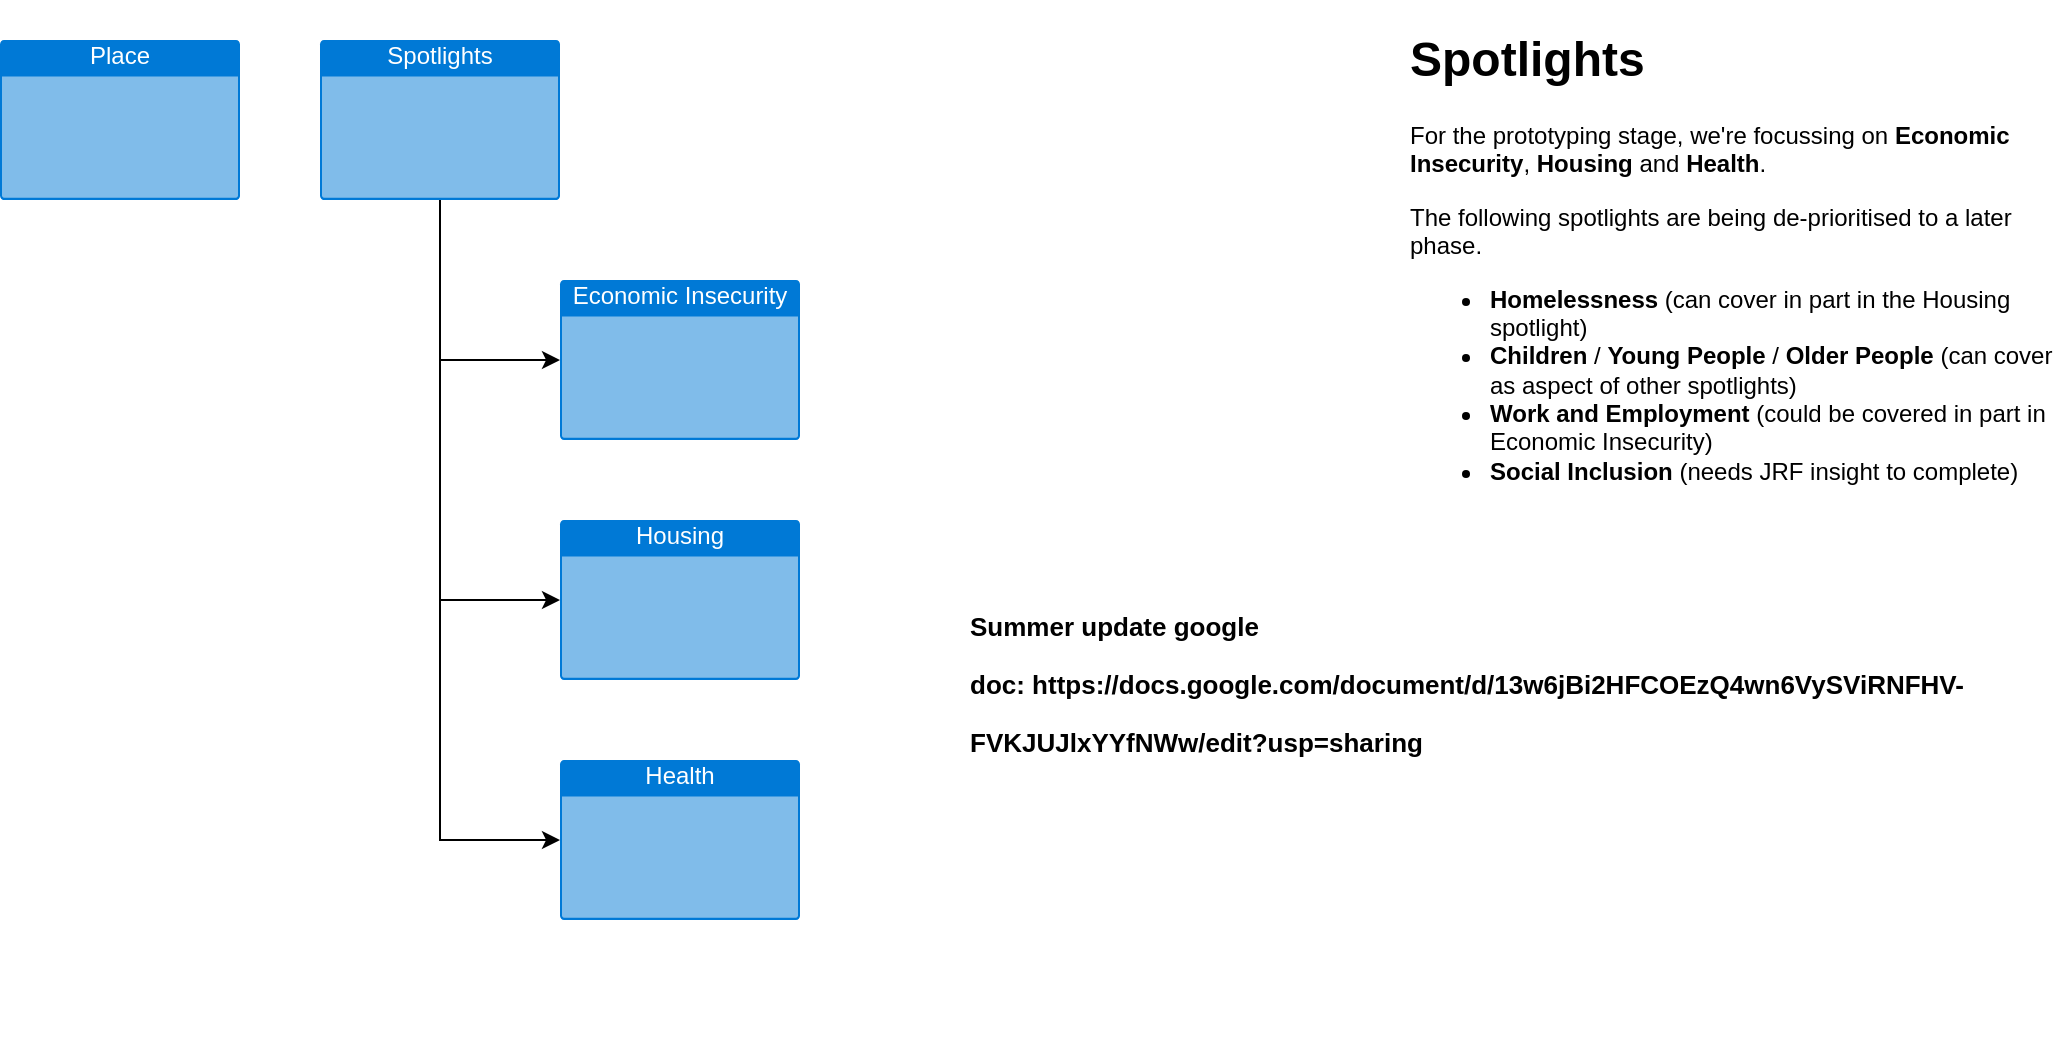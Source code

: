 <mxfile pages="2">
    <diagram name="Site Map" id="RoUQDqZp1Y4rLb-Pong4">
        <mxGraphModel dx="1707" dy="797" grid="1" gridSize="10" guides="1" tooltips="1" connect="1" arrows="1" fold="1" page="1" pageScale="1" pageWidth="1169" pageHeight="827" math="0" shadow="0">
            <root>
                <mxCell id="0"/>
                <mxCell id="1" parent="0"/>
                <mxCell id="r3h4qP0tQllHy-lEQtFF-18" style="edgeStyle=orthogonalEdgeStyle;rounded=0;orthogonalLoop=1;jettySize=auto;html=1;entryX=0;entryY=0.5;entryDx=0;entryDy=0;entryPerimeter=0;exitX=0.5;exitY=1;exitDx=0;exitDy=0;exitPerimeter=0;" parent="1" source="A_K6BeGdKHCjli8v2YPc-1" target="r3h4qP0tQllHy-lEQtFF-22" edge="1">
                    <mxGeometry relative="1" as="geometry">
                        <mxPoint x="300" y="80" as="sourcePoint"/>
                        <Array as="points">
                            <mxPoint x="300" y="100"/>
                            <mxPoint x="300" y="180"/>
                        </Array>
                    </mxGeometry>
                </mxCell>
                <mxCell id="r3h4qP0tQllHy-lEQtFF-19" style="edgeStyle=orthogonalEdgeStyle;rounded=0;orthogonalLoop=1;jettySize=auto;html=1;entryX=0;entryY=0.5;entryDx=0;entryDy=0;entryPerimeter=0;exitX=0.5;exitY=1;exitDx=0;exitDy=0;exitPerimeter=0;" parent="1" source="A_K6BeGdKHCjli8v2YPc-1" target="r3h4qP0tQllHy-lEQtFF-23" edge="1">
                    <mxGeometry relative="1" as="geometry">
                        <mxPoint x="300" y="80" as="sourcePoint"/>
                    </mxGeometry>
                </mxCell>
                <mxCell id="r3h4qP0tQllHy-lEQtFF-21" style="edgeStyle=orthogonalEdgeStyle;rounded=0;orthogonalLoop=1;jettySize=auto;html=1;entryX=0;entryY=0.5;entryDx=0;entryDy=0;entryPerimeter=0;exitX=0.5;exitY=1;exitDx=0;exitDy=0;exitPerimeter=0;" parent="1" source="A_K6BeGdKHCjli8v2YPc-1" target="r3h4qP0tQllHy-lEQtFF-24" edge="1">
                    <mxGeometry relative="1" as="geometry">
                        <mxPoint x="300" y="80" as="sourcePoint"/>
                    </mxGeometry>
                </mxCell>
                <mxCell id="r3h4qP0tQllHy-lEQtFF-22" value="Economic Insecurity" style="html=1;whiteSpace=wrap;strokeColor=none;fillColor=#0079D6;labelPosition=center;verticalLabelPosition=middle;verticalAlign=top;align=center;fontSize=12;outlineConnect=0;spacingTop=-6;fontColor=#FFFFFF;sketch=0;shape=mxgraph.sitemap.page;" parent="1" vertex="1">
                    <mxGeometry x="360" y="160" width="120" height="80" as="geometry"/>
                </mxCell>
                <mxCell id="r3h4qP0tQllHy-lEQtFF-23" value="Housing" style="html=1;whiteSpace=wrap;strokeColor=none;fillColor=#0079D6;labelPosition=center;verticalLabelPosition=middle;verticalAlign=top;align=center;fontSize=12;outlineConnect=0;spacingTop=-6;fontColor=#FFFFFF;sketch=0;shape=mxgraph.sitemap.page;" parent="1" vertex="1">
                    <mxGeometry x="360" y="280" width="120" height="80" as="geometry"/>
                </mxCell>
                <mxCell id="r3h4qP0tQllHy-lEQtFF-24" value="Health" style="html=1;whiteSpace=wrap;strokeColor=none;fillColor=#0079D6;labelPosition=center;verticalLabelPosition=middle;verticalAlign=top;align=center;fontSize=12;outlineConnect=0;spacingTop=-6;fontColor=#FFFFFF;sketch=0;shape=mxgraph.sitemap.page;" parent="1" vertex="1">
                    <mxGeometry x="360" y="400" width="120" height="80" as="geometry"/>
                </mxCell>
                <mxCell id="r3h4qP0tQllHy-lEQtFF-25" value="&lt;h1&gt;Spotlights&lt;/h1&gt;&lt;p&gt;For the prototyping stage, we're focussing on &lt;b&gt;Economic Insecurity&lt;/b&gt;, &lt;b&gt;Housing&lt;/b&gt; and &lt;b&gt;Health&lt;/b&gt;.&lt;/p&gt;&lt;p&gt;The following spotlights are being de-prioritised to a later phase.&lt;/p&gt;&lt;p&gt;&lt;/p&gt;&lt;ul&gt;&lt;li&gt;&lt;b&gt;Homelessness&lt;/b&gt; (can cover in part in the Housing spotlight)&lt;/li&gt;&lt;li&gt;&lt;b&gt;Children&lt;/b&gt; / &lt;b&gt;Young People&lt;/b&gt; / &lt;b&gt;Older People&lt;/b&gt; (can cover as aspect of other spotlights)&lt;/li&gt;&lt;li&gt;&lt;b&gt;Work and Employment&lt;/b&gt; (could be covered in part in Economic Insecurity)&lt;/li&gt;&lt;li&gt;&lt;b&gt;Social Inclusion&lt;/b&gt; (needs JRF insight to complete)&lt;/li&gt;&lt;/ul&gt;&lt;p&gt;&lt;/p&gt;" style="text;html=1;strokeColor=none;fillColor=none;spacing=5;spacingTop=-20;whiteSpace=wrap;overflow=hidden;rounded=0;" parent="1" vertex="1">
                    <mxGeometry x="780" y="30" width="330" height="280" as="geometry"/>
                </mxCell>
                <mxCell id="A_K6BeGdKHCjli8v2YPc-1" value="Spotlights" style="html=1;whiteSpace=wrap;strokeColor=none;fillColor=#0079D6;labelPosition=center;verticalLabelPosition=middle;verticalAlign=top;align=center;fontSize=12;outlineConnect=0;spacingTop=-6;fontColor=#FFFFFF;sketch=0;shape=mxgraph.sitemap.page;" parent="1" vertex="1">
                    <mxGeometry x="240" y="40" width="120" height="80" as="geometry"/>
                </mxCell>
                <mxCell id="A_K6BeGdKHCjli8v2YPc-2" value="Place" style="html=1;whiteSpace=wrap;strokeColor=none;fillColor=#0079D6;labelPosition=center;verticalLabelPosition=middle;verticalAlign=top;align=center;fontSize=12;outlineConnect=0;spacingTop=-6;fontColor=#FFFFFF;sketch=0;shape=mxgraph.sitemap.page;" parent="1" vertex="1">
                    <mxGeometry x="80" y="40" width="120" height="80" as="geometry"/>
                </mxCell>
                <mxCell id="2" value="&lt;h1&gt;&lt;font style=&quot;font-size: 13px;&quot;&gt;Summer update google doc:&amp;nbsp;https://docs.google.com/document/d/13w6jBi2HFCOEzQ4wn6VySViRNFHV-FVKJUJlxYYfNWw/edit?usp=sharing&amp;nbsp;&lt;/font&gt;&lt;/h1&gt;&lt;p&gt;&lt;/p&gt;" style="text;html=1;strokeColor=none;fillColor=none;spacing=5;spacingTop=-20;whiteSpace=wrap;overflow=hidden;rounded=0;" parent="1" vertex="1">
                    <mxGeometry x="560" y="310" width="540" height="240" as="geometry"/>
                </mxCell>
            </root>
        </mxGraphModel>
    </diagram>
    <diagram id="RRjjv-ATQwVqkVlupQu_" name="Spotlights">
        <mxGraphModel dx="1707" dy="797" grid="1" gridSize="10" guides="1" tooltips="1" connect="1" arrows="1" fold="1" page="1" pageScale="1" pageWidth="1169" pageHeight="827" math="0" shadow="0">
            <root>
                <mxCell id="0"/>
                <mxCell id="1" parent="0"/>
                <mxCell id="5swh8hobdJLlNgyKnrF7-1" value="" style="strokeWidth=1;shadow=0;dashed=0;align=center;html=1;shape=mxgraph.mockup.containers.browserWindow;rSize=0;strokeColor=#666666;strokeColor2=#008cff;strokeColor3=#c4c4c4;mainText=,;recursiveResize=0;" parent="1" vertex="1">
                    <mxGeometry x="40" y="40" width="440" height="440" as="geometry"/>
                </mxCell>
                <mxCell id="5swh8hobdJLlNgyKnrF7-2" value="Economic Insecurity Spotlight" style="strokeWidth=1;shadow=0;dashed=0;align=center;html=1;shape=mxgraph.mockup.containers.anchor;fontSize=17;fontColor=#666666;align=left;whiteSpace=wrap;" parent="5swh8hobdJLlNgyKnrF7-1" vertex="1">
                    <mxGeometry x="60" y="12" width="230" height="26" as="geometry"/>
                </mxCell>
                <mxCell id="5swh8hobdJLlNgyKnrF7-3" value="/spotlights/economic-insecurity" style="strokeWidth=1;shadow=0;dashed=0;align=center;html=1;shape=mxgraph.mockup.containers.anchor;rSize=0;fontSize=17;fontColor=#666666;align=left;" parent="5swh8hobdJLlNgyKnrF7-1" vertex="1">
                    <mxGeometry x="130" y="60" width="250" height="26" as="geometry"/>
                </mxCell>
                <mxCell id="GjPjF-eC7SWmGqbhqWt_-41" value="" style="edgeStyle=none;html=1;fillColor=#d80073;strokeColor=#eeeeee;" parent="5swh8hobdJLlNgyKnrF7-1" source="GjPjF-eC7SWmGqbhqWt_-42" edge="1">
                    <mxGeometry relative="1" as="geometry">
                        <mxPoint x="215.0" y="148.095" as="targetPoint"/>
                    </mxGeometry>
                </mxCell>
                <mxCell id="GjPjF-eC7SWmGqbhqWt_-42" value="&lt;u&gt;Place&lt;/u&gt;" style="swimlane;whiteSpace=wrap;html=1;fillColor=#1ba1e2;fontColor=#ffffff;strokeColor=#006EAF;" parent="5swh8hobdJLlNgyKnrF7-1" vertex="1" collapsed="1">
                    <mxGeometry x="5" y="130" width="130" height="20" as="geometry">
                        <mxRectangle x="10" y="130" width="130" height="50" as="alternateBounds"/>
                    </mxGeometry>
                </mxCell>
                <mxCell id="GjPjF-eC7SWmGqbhqWt_-43" value="Y&amp;amp;H (English region)" style="rounded=0;whiteSpace=wrap;html=1;" parent="GjPjF-eC7SWmGqbhqWt_-42" vertex="1">
                    <mxGeometry y="20" width="130" height="30" as="geometry"/>
                </mxCell>
                <mxCell id="GjPjF-eC7SWmGqbhqWt_-44" value="&lt;u&gt;Lower Geographies&lt;/u&gt;" style="swimlane;whiteSpace=wrap;html=1;startSize=23;fillColor=#eeeeee;strokeColor=#36393d;fontColor=#000000;" parent="5swh8hobdJLlNgyKnrF7-1" vertex="1" collapsed="1">
                    <mxGeometry x="135" y="130" width="175" height="20" as="geometry">
                        <mxRectangle x="135" y="130" width="170" height="160" as="alternateBounds"/>
                    </mxGeometry>
                </mxCell>
                <mxCell id="GjPjF-eC7SWmGqbhqWt_-45" value="&lt;u&gt;North Yorkshire (County)&lt;br&gt;&lt;/u&gt;&lt;br&gt;&lt;u&gt;South Yorkshire (C.A.)&lt;/u&gt;&lt;br&gt;&lt;br&gt;&lt;u&gt;West Yorkshire (C.A.)&lt;br&gt;&lt;/u&gt;.&lt;br&gt;.&lt;br&gt;." style="rounded=0;whiteSpace=wrap;html=1;fillColor=#1ba1e2;fontColor=#ffffff;strokeColor=#006EAF;" parent="GjPjF-eC7SWmGqbhqWt_-44" vertex="1">
                    <mxGeometry y="20" width="170" height="140" as="geometry"/>
                </mxCell>
                <mxCell id="GjPjF-eC7SWmGqbhqWt_-46" value="&lt;u&gt;Upper Geographies&lt;/u&gt;" style="swimlane;whiteSpace=wrap;html=1;fillColor=#1ba1e2;fontColor=#ffffff;strokeColor=#006EAF;" parent="5swh8hobdJLlNgyKnrF7-1" vertex="1" collapsed="1">
                    <mxGeometry x="305" y="130" width="130" height="20" as="geometry">
                        <mxRectangle x="310" y="130" width="130" height="60" as="alternateBounds"/>
                    </mxGeometry>
                </mxCell>
                <mxCell id="GjPjF-eC7SWmGqbhqWt_-47" value="The North (pan-region)" style="rounded=0;whiteSpace=wrap;html=1;" parent="GjPjF-eC7SWmGqbhqWt_-46" vertex="1">
                    <mxGeometry y="20" width="130" height="40" as="geometry"/>
                </mxCell>
                <mxCell id="GjPjF-eC7SWmGqbhqWt_-63" value="Assets" style="childLayout=tableLayout;recursiveResize=0;strokeColor=#eeeeee;fillColor=#d80073;shadow=1;fontColor=#ffffff;strokeWidth=8;perimeterSpacing=8;" parent="5swh8hobdJLlNgyKnrF7-1" vertex="1">
                    <mxGeometry x="5" y="180" width="405" height="165" as="geometry"/>
                </mxCell>
                <mxCell id="GjPjF-eC7SWmGqbhqWt_-64" style="shape=tableRow;horizontal=0;startSize=0;swimlaneHead=0;swimlaneBody=0;top=0;left=0;bottom=0;right=0;dropTarget=0;collapsible=0;recursiveResize=0;expand=0;fontStyle=0;strokeColor=#eeeeee;fillColor=#d80073;fontColor=#ffffff;" parent="GjPjF-eC7SWmGqbhqWt_-63" vertex="1">
                    <mxGeometry width="405" height="33" as="geometry"/>
                </mxCell>
                <mxCell id="GjPjF-eC7SWmGqbhqWt_-65" value="" style="connectable=0;recursiveResize=0;strokeColor=#eeeeee;fillColor=#d80073;align=center;fontStyle=1;fontColor=#ffffff;html=1;" parent="GjPjF-eC7SWmGqbhqWt_-64" vertex="1">
                    <mxGeometry width="135" height="33" as="geometry">
                        <mxRectangle width="135" height="33" as="alternateBounds"/>
                    </mxGeometry>
                </mxCell>
                <mxCell id="GjPjF-eC7SWmGqbhqWt_-66" value="Economic Insecurity - spotlight statistics" style="connectable=0;recursiveResize=0;strokeColor=#eeeeee;fillColor=#d80073;align=center;fontStyle=1;fontColor=#ffffff;html=1;" parent="GjPjF-eC7SWmGqbhqWt_-64" vertex="1">
                    <mxGeometry x="135" width="135" height="33" as="geometry">
                        <mxRectangle width="135" height="33" as="alternateBounds"/>
                    </mxGeometry>
                </mxCell>
                <mxCell id="GjPjF-eC7SWmGqbhqWt_-67" value="" style="connectable=0;recursiveResize=0;strokeColor=#eeeeee;fillColor=#d80073;align=center;fontStyle=1;fontColor=#ffffff;html=1;" parent="GjPjF-eC7SWmGqbhqWt_-64" vertex="1">
                    <mxGeometry x="270" width="135" height="33" as="geometry">
                        <mxRectangle width="135" height="33" as="alternateBounds"/>
                    </mxGeometry>
                </mxCell>
                <mxCell id="GjPjF-eC7SWmGqbhqWt_-68" value="" style="shape=tableRow;horizontal=0;startSize=0;swimlaneHead=0;swimlaneBody=0;top=0;left=0;bottom=0;right=0;dropTarget=0;collapsible=0;recursiveResize=0;expand=0;fontStyle=0;strokeColor=#eeeeee;fillColor=#d80073;fontColor=#ffffff;" parent="GjPjF-eC7SWmGqbhqWt_-63" vertex="1">
                    <mxGeometry y="33" width="405" height="37" as="geometry"/>
                </mxCell>
                <mxCell id="GjPjF-eC7SWmGqbhqWt_-69" value="Thing 1" style="connectable=0;recursiveResize=0;strokeColor=#eeeeee;fillColor=#d80073;align=center;whiteSpace=wrap;html=1;fontColor=#ffffff;" parent="GjPjF-eC7SWmGqbhqWt_-68" vertex="1">
                    <mxGeometry width="135" height="37" as="geometry">
                        <mxRectangle width="135" height="37" as="alternateBounds"/>
                    </mxGeometry>
                </mxCell>
                <mxCell id="GjPjF-eC7SWmGqbhqWt_-70" value="1000" style="connectable=0;recursiveResize=0;strokeColor=#eeeeee;fillColor=#d80073;align=center;whiteSpace=wrap;html=1;fontColor=#ffffff;" parent="GjPjF-eC7SWmGqbhqWt_-68" vertex="1">
                    <mxGeometry x="135" width="135" height="37" as="geometry">
                        <mxRectangle width="135" height="37" as="alternateBounds"/>
                    </mxGeometry>
                </mxCell>
                <mxCell id="GjPjF-eC7SWmGqbhqWt_-71" value="" style="connectable=0;recursiveResize=0;strokeColor=#eeeeee;fillColor=#d80073;align=center;whiteSpace=wrap;html=1;fontColor=#ffffff;" parent="GjPjF-eC7SWmGqbhqWt_-68" vertex="1">
                    <mxGeometry x="270" width="135" height="37" as="geometry">
                        <mxRectangle width="135" height="37" as="alternateBounds"/>
                    </mxGeometry>
                </mxCell>
                <mxCell id="GjPjF-eC7SWmGqbhqWt_-72" value="" style="shape=tableRow;horizontal=0;startSize=0;swimlaneHead=0;swimlaneBody=0;top=0;left=0;bottom=0;right=0;dropTarget=0;collapsible=0;recursiveResize=0;expand=0;fontStyle=1;strokeColor=#eeeeee;fillColor=#d80073;fontColor=#ffffff;" parent="GjPjF-eC7SWmGqbhqWt_-63" vertex="1">
                    <mxGeometry y="70" width="405" height="31" as="geometry"/>
                </mxCell>
                <mxCell id="GjPjF-eC7SWmGqbhqWt_-73" value="Thing 2" style="connectable=0;recursiveResize=0;strokeColor=#eeeeee;fillColor=#d80073;whiteSpace=wrap;html=1;fontColor=#ffffff;" parent="GjPjF-eC7SWmGqbhqWt_-72" vertex="1">
                    <mxGeometry width="135" height="31" as="geometry">
                        <mxRectangle width="135" height="31" as="alternateBounds"/>
                    </mxGeometry>
                </mxCell>
                <mxCell id="GjPjF-eC7SWmGqbhqWt_-74" value="10395" style="connectable=0;recursiveResize=0;strokeColor=#eeeeee;fillColor=#d80073;whiteSpace=wrap;html=1;fontColor=#ffffff;" parent="GjPjF-eC7SWmGqbhqWt_-72" vertex="1">
                    <mxGeometry x="135" width="135" height="31" as="geometry">
                        <mxRectangle width="135" height="31" as="alternateBounds"/>
                    </mxGeometry>
                </mxCell>
                <mxCell id="GjPjF-eC7SWmGqbhqWt_-75" value="Value 6" style="connectable=0;recursiveResize=0;strokeColor=#eeeeee;fillColor=#d80073;whiteSpace=wrap;html=1;fontColor=#ffffff;" parent="GjPjF-eC7SWmGqbhqWt_-72" vertex="1">
                    <mxGeometry x="270" width="135" height="31" as="geometry">
                        <mxRectangle width="135" height="31" as="alternateBounds"/>
                    </mxGeometry>
                </mxCell>
                <mxCell id="GjPjF-eC7SWmGqbhqWt_-76" value="" style="shape=tableRow;horizontal=0;startSize=0;swimlaneHead=0;swimlaneBody=0;top=0;left=0;bottom=0;right=0;dropTarget=0;collapsible=0;recursiveResize=0;expand=0;fontStyle=0;strokeColor=#eeeeee;fillColor=#d80073;fontColor=#ffffff;" parent="GjPjF-eC7SWmGqbhqWt_-63" vertex="1">
                    <mxGeometry y="101" width="405" height="33" as="geometry"/>
                </mxCell>
                <mxCell id="GjPjF-eC7SWmGqbhqWt_-77" value="Thing 3" style="connectable=0;recursiveResize=0;strokeColor=#eeeeee;fillColor=#d80073;fontStyle=0;align=center;whiteSpace=wrap;html=1;fontColor=#ffffff;" parent="GjPjF-eC7SWmGqbhqWt_-76" vertex="1">
                    <mxGeometry width="135" height="33" as="geometry">
                        <mxRectangle width="135" height="33" as="alternateBounds"/>
                    </mxGeometry>
                </mxCell>
                <mxCell id="GjPjF-eC7SWmGqbhqWt_-78" value="3.8% (about 1 in 26)" style="connectable=0;recursiveResize=0;strokeColor=#eeeeee;fillColor=#d80073;fontStyle=0;align=center;whiteSpace=wrap;html=1;fontColor=#ffffff;" parent="GjPjF-eC7SWmGqbhqWt_-76" vertex="1">
                    <mxGeometry x="135" width="135" height="33" as="geometry">
                        <mxRectangle width="135" height="33" as="alternateBounds"/>
                    </mxGeometry>
                </mxCell>
                <mxCell id="GjPjF-eC7SWmGqbhqWt_-79" value="Value 9" style="connectable=0;recursiveResize=0;strokeColor=#eeeeee;fillColor=#d80073;fontStyle=0;align=center;whiteSpace=wrap;html=1;fontColor=#ffffff;" parent="GjPjF-eC7SWmGqbhqWt_-76" vertex="1">
                    <mxGeometry x="270" width="135" height="33" as="geometry">
                        <mxRectangle width="135" height="33" as="alternateBounds"/>
                    </mxGeometry>
                </mxCell>
                <mxCell id="GjPjF-eC7SWmGqbhqWt_-80" value="" style="shape=tableRow;horizontal=0;startSize=0;swimlaneHead=0;swimlaneBody=0;top=0;left=0;bottom=0;right=0;dropTarget=0;collapsible=0;recursiveResize=0;expand=0;fontStyle=1;strokeColor=#eeeeee;fillColor=#d80073;fontColor=#ffffff;" parent="GjPjF-eC7SWmGqbhqWt_-63" vertex="1">
                    <mxGeometry y="134" width="405" height="31" as="geometry"/>
                </mxCell>
                <mxCell id="GjPjF-eC7SWmGqbhqWt_-81" value="Thing 4" style="connectable=0;recursiveResize=0;strokeColor=#eeeeee;fillColor=#d80073;whiteSpace=wrap;html=1;fontColor=#ffffff;" parent="GjPjF-eC7SWmGqbhqWt_-80" vertex="1">
                    <mxGeometry width="135" height="31" as="geometry">
                        <mxRectangle width="135" height="31" as="alternateBounds"/>
                    </mxGeometry>
                </mxCell>
                <mxCell id="GjPjF-eC7SWmGqbhqWt_-82" value="£4059&amp;nbsp;" style="connectable=0;recursiveResize=0;strokeColor=#eeeeee;fillColor=#d80073;whiteSpace=wrap;html=1;fontColor=#ffffff;" parent="GjPjF-eC7SWmGqbhqWt_-80" vertex="1">
                    <mxGeometry x="135" width="135" height="31" as="geometry">
                        <mxRectangle width="135" height="31" as="alternateBounds"/>
                    </mxGeometry>
                </mxCell>
                <mxCell id="GjPjF-eC7SWmGqbhqWt_-83" value="Value 12" style="connectable=0;recursiveResize=0;strokeColor=#eeeeee;fillColor=#d80073;whiteSpace=wrap;html=1;fontColor=#ffffff;" parent="GjPjF-eC7SWmGqbhqWt_-80" vertex="1">
                    <mxGeometry x="270" width="135" height="31" as="geometry">
                        <mxRectangle width="135" height="31" as="alternateBounds"/>
                    </mxGeometry>
                </mxCell>
                <mxCell id="5swh8hobdJLlNgyKnrF7-4" value="" style="strokeWidth=1;shadow=0;dashed=0;align=center;html=1;shape=mxgraph.mockup.containers.browserWindow;rSize=0;strokeColor=#666666;strokeColor2=#008cff;strokeColor3=#c4c4c4;mainText=,;recursiveResize=0;" parent="1" vertex="1">
                    <mxGeometry x="510" y="40" width="480" height="440" as="geometry"/>
                </mxCell>
                <mxCell id="5swh8hobdJLlNgyKnrF7-5" value="Housing Spotlight" style="strokeWidth=1;shadow=0;dashed=0;align=center;html=1;shape=mxgraph.mockup.containers.anchor;fontSize=17;fontColor=#666666;align=left;whiteSpace=wrap;" parent="5swh8hobdJLlNgyKnrF7-4" vertex="1">
                    <mxGeometry x="60" y="12" width="170" height="26" as="geometry"/>
                </mxCell>
                <mxCell id="5swh8hobdJLlNgyKnrF7-6" value="/spotlights/housing" style="strokeWidth=1;shadow=0;dashed=0;align=center;html=1;shape=mxgraph.mockup.containers.anchor;rSize=0;fontSize=17;fontColor=#666666;align=left;" parent="5swh8hobdJLlNgyKnrF7-4" vertex="1">
                    <mxGeometry x="130" y="60" width="250" height="26" as="geometry"/>
                </mxCell>
                <mxCell id="QlzsQG88iApDsPrcL0P6-3" value="" style="strokeWidth=1;shadow=0;dashed=0;align=center;html=1;shape=mxgraph.mockup.containers.marginRect2;rectMarginTop=32;strokeColor=#666666;gradientColor=none;whiteSpace=wrap;" parent="5swh8hobdJLlNgyKnrF7-4" vertex="1">
                    <mxGeometry x="37.5" y="180" width="395" height="230" as="geometry"/>
                </mxCell>
                <mxCell id="QlzsQG88iApDsPrcL0P6-4" value="Tab 1" style="strokeColor=inherit;fillColor=inherit;gradientColor=inherit;strokeWidth=1;shadow=0;dashed=0;align=center;html=1;shape=mxgraph.mockup.containers.rrect;rSize=0;fontSize=17;fontColor=#666666;gradientColor=none;" parent="QlzsQG88iApDsPrcL0P6-3" vertex="1">
                    <mxGeometry width="60" height="25" relative="1" as="geometry">
                        <mxPoint x="10" as="offset"/>
                    </mxGeometry>
                </mxCell>
                <mxCell id="QlzsQG88iApDsPrcL0P6-5" value="Median House Prices" style="strokeWidth=1;shadow=0;dashed=0;align=center;html=1;shape=mxgraph.mockup.containers.rrect;rSize=0;fontSize=17;fontColor=#ffffff;strokeColor=#008cff;fillColor=#008cff;" parent="QlzsQG88iApDsPrcL0P6-3" vertex="1">
                    <mxGeometry width="230" height="25" relative="1" as="geometry">
                        <mxPoint x="65" as="offset"/>
                    </mxGeometry>
                </mxCell>
                <mxCell id="QlzsQG88iApDsPrcL0P6-7" value="" style="strokeWidth=1;shadow=0;dashed=0;align=center;html=1;shape=mxgraph.mockup.containers.topButton;rSize=5;strokeColor=#008cff;fillColor=#008cff;gradientColor=none;resizeWidth=1;movable=0;deletable=1;" parent="QlzsQG88iApDsPrcL0P6-3" vertex="1">
                    <mxGeometry width="390" height="7" relative="1" as="geometry">
                        <mxPoint y="25" as="offset"/>
                    </mxGeometry>
                </mxCell>
                <mxCell id="QlzsQG88iApDsPrcL0P6-8" value="" style="verticalLabelPosition=bottom;shadow=0;dashed=0;align=center;html=1;verticalAlign=top;strokeWidth=1;shape=mxgraph.mockup.graphics.lineChart;strokeColor=none;strokeColor2=#666666;strokeColor3=#008cff;strokeColor4=#dddddd;" parent="QlzsQG88iApDsPrcL0P6-3" vertex="1">
                    <mxGeometry x="39.944" y="57.068" width="208.596" height="115.865" as="geometry"/>
                </mxCell>
                <mxCell id="GjPjF-eC7SWmGqbhqWt_-49" value="" style="edgeStyle=none;html=1;" parent="5swh8hobdJLlNgyKnrF7-4" source="GjPjF-eC7SWmGqbhqWt_-50" edge="1">
                    <mxGeometry relative="1" as="geometry">
                        <mxPoint x="235.0" y="148.095" as="targetPoint"/>
                    </mxGeometry>
                </mxCell>
                <mxCell id="GjPjF-eC7SWmGqbhqWt_-50" value="&lt;u&gt;Place&lt;/u&gt;" style="swimlane;whiteSpace=wrap;html=1;fillColor=#1ba1e2;fontColor=#ffffff;strokeColor=#006EAF;" parent="5swh8hobdJLlNgyKnrF7-4" vertex="1" collapsed="1">
                    <mxGeometry x="25" y="130" width="130" height="20" as="geometry">
                        <mxRectangle x="10" y="130" width="130" height="50" as="alternateBounds"/>
                    </mxGeometry>
                </mxCell>
                <mxCell id="GjPjF-eC7SWmGqbhqWt_-51" value="Y&amp;amp;H (English region)" style="rounded=0;whiteSpace=wrap;html=1;" parent="GjPjF-eC7SWmGqbhqWt_-50" vertex="1">
                    <mxGeometry y="20" width="130" height="30" as="geometry"/>
                </mxCell>
                <mxCell id="GjPjF-eC7SWmGqbhqWt_-52" value="&lt;u&gt;Lower Geographies&lt;/u&gt;" style="swimlane;whiteSpace=wrap;html=1;startSize=23;fillColor=#eeeeee;strokeColor=#36393d;fontColor=#000000;" parent="5swh8hobdJLlNgyKnrF7-4" vertex="1" collapsed="1">
                    <mxGeometry x="155" y="130" width="175" height="20" as="geometry">
                        <mxRectangle x="135" y="130" width="170" height="160" as="alternateBounds"/>
                    </mxGeometry>
                </mxCell>
                <mxCell id="GjPjF-eC7SWmGqbhqWt_-53" value="&lt;u&gt;North Yorkshire (County)&lt;br&gt;&lt;/u&gt;&lt;br&gt;&lt;u&gt;South Yorkshire (C.A.)&lt;/u&gt;&lt;br&gt;&lt;br&gt;&lt;u&gt;West Yorkshire (C.A.)&lt;br&gt;&lt;/u&gt;.&lt;br&gt;.&lt;br&gt;." style="rounded=0;whiteSpace=wrap;html=1;fillColor=#1ba1e2;fontColor=#ffffff;strokeColor=#006EAF;" parent="GjPjF-eC7SWmGqbhqWt_-52" vertex="1">
                    <mxGeometry y="20" width="170" height="140" as="geometry"/>
                </mxCell>
                <mxCell id="GjPjF-eC7SWmGqbhqWt_-54" value="&lt;u&gt;Upper Geographies&lt;/u&gt;" style="swimlane;whiteSpace=wrap;html=1;fillColor=#1ba1e2;fontColor=#ffffff;strokeColor=#006EAF;" parent="5swh8hobdJLlNgyKnrF7-4" vertex="1" collapsed="1">
                    <mxGeometry x="325" y="130" width="130" height="20" as="geometry">
                        <mxRectangle x="310" y="130" width="130" height="60" as="alternateBounds"/>
                    </mxGeometry>
                </mxCell>
                <mxCell id="GjPjF-eC7SWmGqbhqWt_-55" value="The North (pan-region)" style="rounded=0;whiteSpace=wrap;html=1;" parent="GjPjF-eC7SWmGqbhqWt_-54" vertex="1">
                    <mxGeometry y="20" width="130" height="40" as="geometry"/>
                </mxCell>
                <mxCell id="QlzsQG88iApDsPrcL0P6-6" value="Tab 3" style="strokeColor=inherit;fillColor=inherit;gradientColor=inherit;strokeWidth=1;shadow=0;dashed=0;align=center;html=1;shape=mxgraph.mockup.containers.rrect;rSize=0;fontSize=17;fontColor=#666666;gradientColor=none;" parent="5swh8hobdJLlNgyKnrF7-4" vertex="1">
                    <mxGeometry width="70" height="25" relative="1" as="geometry">
                        <mxPoint x="363" y="180" as="offset"/>
                    </mxGeometry>
                </mxCell>
                <mxCell id="GjPjF-eC7SWmGqbhqWt_-33" value="" style="edgeStyle=none;html=1;" parent="1" source="5swh8hobdJLlNgyKnrF7-7" target="QlzsQG88iApDsPrcL0P6-7" edge="1">
                    <mxGeometry relative="1" as="geometry"/>
                </mxCell>
                <mxCell id="5swh8hobdJLlNgyKnrF7-7" value="" style="strokeWidth=1;shadow=0;dashed=0;align=center;html=1;shape=mxgraph.mockup.containers.browserWindow;rSize=0;strokeColor=default;strokeColor2=#008cff;strokeColor3=#c4c4c4;mainText=,;recursiveResize=0;" parent="1" vertex="1">
                    <mxGeometry x="1040" y="40" width="440" height="440" as="geometry"/>
                </mxCell>
                <mxCell id="5swh8hobdJLlNgyKnrF7-8" value="Health Spotlight" style="strokeWidth=1;shadow=0;dashed=0;align=center;html=1;shape=mxgraph.mockup.containers.anchor;fontSize=17;fontColor=#666666;align=left;whiteSpace=wrap;" parent="5swh8hobdJLlNgyKnrF7-7" vertex="1">
                    <mxGeometry x="60" y="12" width="170" height="26" as="geometry"/>
                </mxCell>
                <mxCell id="5swh8hobdJLlNgyKnrF7-9" value="/spotlights/health" style="strokeWidth=1;shadow=0;dashed=0;align=center;html=1;shape=mxgraph.mockup.containers.anchor;rSize=0;fontSize=17;fontColor=#666666;align=left;" parent="5swh8hobdJLlNgyKnrF7-7" vertex="1">
                    <mxGeometry x="130" y="60" width="250" height="26" as="geometry"/>
                </mxCell>
                <mxCell id="GjPjF-eC7SWmGqbhqWt_-56" value="" style="edgeStyle=none;html=1;" parent="5swh8hobdJLlNgyKnrF7-7" source="GjPjF-eC7SWmGqbhqWt_-57" edge="1">
                    <mxGeometry relative="1" as="geometry">
                        <mxPoint x="220.0" y="148.095" as="targetPoint"/>
                    </mxGeometry>
                </mxCell>
                <mxCell id="GjPjF-eC7SWmGqbhqWt_-57" value="&lt;u&gt;Place&lt;/u&gt;" style="swimlane;whiteSpace=wrap;html=1;fillColor=#1ba1e2;fontColor=#ffffff;strokeColor=#006EAF;" parent="5swh8hobdJLlNgyKnrF7-7" vertex="1" collapsed="1">
                    <mxGeometry x="10" y="130" width="130" height="20" as="geometry">
                        <mxRectangle x="10" y="130" width="130" height="50" as="alternateBounds"/>
                    </mxGeometry>
                </mxCell>
                <mxCell id="GjPjF-eC7SWmGqbhqWt_-58" value="Y&amp;amp;H (English region)" style="rounded=0;whiteSpace=wrap;html=1;" parent="GjPjF-eC7SWmGqbhqWt_-57" vertex="1">
                    <mxGeometry y="20" width="130" height="30" as="geometry"/>
                </mxCell>
                <mxCell id="GjPjF-eC7SWmGqbhqWt_-59" value="&lt;u&gt;Lower Geographies&lt;/u&gt;" style="swimlane;whiteSpace=wrap;html=1;startSize=23;fillColor=#eeeeee;strokeColor=#36393d;fontColor=#000000;" parent="5swh8hobdJLlNgyKnrF7-7" vertex="1" collapsed="1">
                    <mxGeometry x="140" y="130" width="175" height="20" as="geometry">
                        <mxRectangle x="135" y="130" width="170" height="160" as="alternateBounds"/>
                    </mxGeometry>
                </mxCell>
                <mxCell id="GjPjF-eC7SWmGqbhqWt_-60" value="&lt;u&gt;North Yorkshire (County)&lt;br&gt;&lt;/u&gt;&lt;br&gt;&lt;u&gt;South Yorkshire (C.A.)&lt;/u&gt;&lt;br&gt;&lt;br&gt;&lt;u&gt;West Yorkshire (C.A.)&lt;br&gt;&lt;/u&gt;.&lt;br&gt;.&lt;br&gt;." style="rounded=0;whiteSpace=wrap;html=1;fillColor=#1ba1e2;fontColor=#ffffff;strokeColor=#006EAF;" parent="GjPjF-eC7SWmGqbhqWt_-59" vertex="1">
                    <mxGeometry y="20" width="170" height="140" as="geometry"/>
                </mxCell>
                <mxCell id="GjPjF-eC7SWmGqbhqWt_-61" value="&lt;u&gt;Upper Geographies&lt;/u&gt;" style="swimlane;whiteSpace=wrap;html=1;fillColor=#1ba1e2;fontColor=#ffffff;strokeColor=#006EAF;" parent="5swh8hobdJLlNgyKnrF7-7" vertex="1" collapsed="1">
                    <mxGeometry x="310" y="130" width="130" height="20" as="geometry">
                        <mxRectangle x="310" y="130" width="130" height="60" as="alternateBounds"/>
                    </mxGeometry>
                </mxCell>
                <mxCell id="GjPjF-eC7SWmGqbhqWt_-62" value="The North (pan-region)" style="rounded=0;whiteSpace=wrap;html=1;" parent="GjPjF-eC7SWmGqbhqWt_-61" vertex="1">
                    <mxGeometry y="20" width="130" height="40" as="geometry"/>
                </mxCell>
                <mxCell id="GjPjF-eC7SWmGqbhqWt_-85" value="" style="verticalLabelPosition=bottom;shadow=0;dashed=0;align=center;html=1;verticalAlign=top;strokeWidth=1;shape=mxgraph.mockup.misc.map;strokeColor=#eeeeee;fontColor=#000000;" parent="5swh8hobdJLlNgyKnrF7-7" vertex="1">
                    <mxGeometry x="30" y="170" width="230" height="230" as="geometry"/>
                </mxCell>
                <mxCell id="GjPjF-eC7SWmGqbhqWt_-86" value="&lt;font style=&quot;font-size: 20px;&quot; color=&quot;#ffffff&quot;&gt;z region has the highest chance of X.&lt;/font&gt;" style="rounded=1;whiteSpace=wrap;html=1;strokeColor=#eeeeee;strokeWidth=1;fontColor=#000000;" parent="5swh8hobdJLlNgyKnrF7-7" vertex="1">
                    <mxGeometry x="270" y="180" width="160" height="163" as="geometry"/>
                </mxCell>
                <mxCell id="QlzsQG88iApDsPrcL0P6-1" value="&lt;h1&gt;&lt;u&gt;Economic Insecurity&lt;/u&gt;&lt;/h1&gt;&lt;p&gt;Have identified:&lt;/p&gt;&lt;p&gt;&lt;/p&gt;&lt;ul&gt;&lt;li&gt;IMD&lt;/li&gt;&lt;li&gt;Savings and Investments&lt;/li&gt;&lt;li&gt;Weekly Earnings&lt;/li&gt;&lt;/ul&gt;&lt;p&gt;&lt;/p&gt;&lt;p&gt;Could add&lt;/p&gt;&lt;p&gt;&lt;/p&gt;&lt;ul&gt;&lt;li&gt;Economic inactivity&lt;/li&gt;&lt;li&gt;Universal credit&lt;/li&gt;&lt;li&gt;Unemployment&lt;/li&gt;&lt;/ul&gt;&lt;p&gt;&lt;/p&gt;" style="text;html=1;strokeColor=none;fillColor=none;spacing=5;spacingTop=-20;whiteSpace=wrap;overflow=hidden;rounded=0;" parent="1" vertex="1">
                    <mxGeometry x="40" y="520" width="440" height="290" as="geometry"/>
                </mxCell>
                <mxCell id="QlzsQG88iApDsPrcL0P6-2" value="&lt;h1&gt;&lt;u&gt;Housing Spotlight&lt;/u&gt;&lt;/h1&gt;&lt;div&gt;&lt;p&gt;Have identified:&lt;/p&gt;&lt;p&gt;&lt;/p&gt;&lt;ul&gt;&lt;li&gt;Household income&lt;/li&gt;&lt;li&gt;All the HBAI categories&lt;/li&gt;&lt;li&gt;Tenure type&lt;/li&gt;&lt;li&gt;council tax support&lt;/li&gt;&lt;li&gt;SMI&lt;/li&gt;&lt;li&gt;council tax support&lt;/li&gt;&lt;li&gt;homeless households&lt;/li&gt;&lt;li&gt;housing benefit&lt;/li&gt;&lt;li&gt;median rental prices by type of rent&lt;/li&gt;&lt;/ul&gt;&lt;p&gt;&lt;/p&gt;&lt;p&gt;Could add&lt;/p&gt;&lt;p&gt;&lt;/p&gt;&lt;ul&gt;&lt;li&gt;Overcrowding&lt;/li&gt;&lt;li&gt;fuel poverty&lt;/li&gt;&lt;li&gt;&lt;br&gt;&lt;/li&gt;&lt;/ul&gt;&lt;/div&gt;&lt;p&gt;&lt;/p&gt;" style="text;html=1;strokeColor=none;fillColor=none;spacing=5;spacingTop=-20;whiteSpace=wrap;overflow=hidden;rounded=0;" parent="1" vertex="1">
                    <mxGeometry x="510" y="490" width="440" height="430" as="geometry"/>
                </mxCell>
                <mxCell id="GjPjF-eC7SWmGqbhqWt_-84" value="&lt;h1&gt;&lt;u&gt;Health&lt;/u&gt;&lt;/h1&gt;&lt;p&gt;Have identified:&lt;/p&gt;&lt;p&gt;&lt;/p&gt;&lt;ul&gt;&lt;li&gt;IMD&lt;/li&gt;&lt;li&gt;Adult obesity&lt;/li&gt;&lt;li&gt;long term condiitons&lt;/li&gt;&lt;li&gt;disability&lt;/li&gt;&lt;li&gt;digital exclusion&lt;/li&gt;&lt;li&gt;loneliness&lt;/li&gt;&lt;li&gt;access to public and green spaces&lt;/li&gt;&lt;/ul&gt;&lt;p&gt;&lt;/p&gt;&lt;p&gt;Could add&lt;/p&gt;&lt;p&gt;&lt;/p&gt;&lt;ul&gt;&lt;li&gt;&lt;br&gt;&lt;/li&gt;&lt;/ul&gt;&lt;p&gt;&lt;/p&gt;" style="text;html=1;strokeColor=none;fillColor=none;spacing=5;spacingTop=-20;whiteSpace=wrap;overflow=hidden;rounded=0;" parent="1" vertex="1">
                    <mxGeometry x="1040" y="490" width="440" height="290" as="geometry"/>
                </mxCell>
            </root>
        </mxGraphModel>
    </diagram>
    <diagram id="eDGxIamTX3x0sNnh9E9p" name="Metadata Catalogue">
        <mxGraphModel dx="1707" dy="797" grid="1" gridSize="10" guides="1" tooltips="1" connect="1" arrows="1" fold="1" page="1" pageScale="1" pageWidth="827" pageHeight="1169" math="0" shadow="0">
            <root>
                <mxCell id="0"/>
                <mxCell id="1" parent="0"/>
                <mxCell id="U1glYdZ94QFbvlAxPxiX-3" style="edgeStyle=none;html=1;" edge="1" parent="1" source="U1glYdZ94QFbvlAxPxiX-1" target="U1glYdZ94QFbvlAxPxiX-2">
                    <mxGeometry relative="1" as="geometry"/>
                </mxCell>
                <mxCell id="U1glYdZ94QFbvlAxPxiX-1" value="Dataset" style="rounded=0;whiteSpace=wrap;html=1;" vertex="1" parent="1">
                    <mxGeometry x="80" y="120" width="120" height="60" as="geometry"/>
                </mxCell>
                <mxCell id="U1glYdZ94QFbvlAxPxiX-10" style="edgeStyle=none;html=1;" edge="1" parent="1" source="U1glYdZ94QFbvlAxPxiX-2" target="GOwHDJAasFjm6z2SfW76-1">
                    <mxGeometry relative="1" as="geometry">
                        <mxPoint x="400" y="520" as="targetPoint"/>
                    </mxGeometry>
                </mxCell>
                <mxCell id="U1glYdZ94QFbvlAxPxiX-2" value="Metadata file" style="rounded=0;whiteSpace=wrap;html=1;" vertex="1" parent="1">
                    <mxGeometry x="280" y="120" width="120" height="60" as="geometry"/>
                </mxCell>
                <mxCell id="U1glYdZ94QFbvlAxPxiX-4" value="Dimensions" style="rounded=0;whiteSpace=wrap;html=1;" vertex="1" parent="1">
                    <mxGeometry x="540" y="100" width="120" height="60" as="geometry"/>
                </mxCell>
                <mxCell id="U1glYdZ94QFbvlAxPxiX-6" value="Facts" style="rounded=0;whiteSpace=wrap;html=1;" vertex="1" parent="1">
                    <mxGeometry x="540" y="190" width="120" height="60" as="geometry"/>
                </mxCell>
                <mxCell id="U1glYdZ94QFbvlAxPxiX-9" style="edgeStyle=none;html=1;" edge="1" parent="1" source="U1glYdZ94QFbvlAxPxiX-8" target="GOwHDJAasFjm6z2SfW76-1">
                    <mxGeometry relative="1" as="geometry">
                        <mxPoint x="360" y="560" as="targetPoint"/>
                    </mxGeometry>
                </mxCell>
                <mxCell id="U1glYdZ94QFbvlAxPxiX-8" value="Metadata control" style="rounded=0;whiteSpace=wrap;html=1;" vertex="1" parent="1">
                    <mxGeometry x="80" y="360" width="120" height="60" as="geometry"/>
                </mxCell>
                <mxCell id="GOwHDJAasFjm6z2SfW76-1" value="" style="strokeWidth=1;shadow=0;dashed=0;align=center;html=1;shape=mxgraph.mockup.containers.browserWindow;rSize=0;strokeColor=#666666;strokeColor2=#008cff;strokeColor3=#c4c4c4;mainText=,;recursiveResize=0;" vertex="1" parent="1">
                    <mxGeometry x="170" y="570" width="550" height="490" as="geometry"/>
                </mxCell>
                <mxCell id="GOwHDJAasFjm6z2SfW76-2" value="Metadata page" style="strokeWidth=1;shadow=0;dashed=0;align=center;html=1;shape=mxgraph.mockup.containers.anchor;fontSize=17;fontColor=#666666;align=left;" vertex="1" parent="GOwHDJAasFjm6z2SfW76-1">
                    <mxGeometry x="60" y="12" width="110" height="26" as="geometry"/>
                </mxCell>
                <mxCell id="GOwHDJAasFjm6z2SfW76-3" value="/metadata/&amp;lt;group&amp;gt;/&amp;lt;dataset-id&amp;gt;" style="strokeWidth=1;shadow=0;dashed=0;align=center;html=1;shape=mxgraph.mockup.containers.anchor;rSize=0;fontSize=17;fontColor=#666666;align=left;" vertex="1" parent="GOwHDJAasFjm6z2SfW76-1">
                    <mxGeometry x="130" y="60" width="250" height="26" as="geometry"/>
                </mxCell>
                <mxCell id="GOwHDJAasFjm6z2SfW76-4" value="" style="endArrow=diamondThin;endFill=1;endSize=24;html=1;entryX=1;entryY=0.5;entryDx=0;entryDy=0;exitX=0;exitY=0.5;exitDx=0;exitDy=0;" edge="1" parent="1" source="U1glYdZ94QFbvlAxPxiX-4" target="U1glYdZ94QFbvlAxPxiX-2">
                    <mxGeometry width="160" relative="1" as="geometry">
                        <mxPoint x="430" y="320" as="sourcePoint"/>
                        <mxPoint x="500" y="160" as="targetPoint"/>
                        <Array as="points">
                            <mxPoint x="480" y="130"/>
                            <mxPoint x="480" y="150"/>
                        </Array>
                    </mxGeometry>
                </mxCell>
                <mxCell id="GOwHDJAasFjm6z2SfW76-5" value="" style="endArrow=diamondThin;endFill=1;endSize=24;html=1;entryX=1;entryY=0.5;entryDx=0;entryDy=0;exitX=0;exitY=0.5;exitDx=0;exitDy=0;" edge="1" parent="1" source="U1glYdZ94QFbvlAxPxiX-6" target="U1glYdZ94QFbvlAxPxiX-2">
                    <mxGeometry width="160" relative="1" as="geometry">
                        <mxPoint x="510" y="230" as="sourcePoint"/>
                        <mxPoint x="490" y="470" as="targetPoint"/>
                        <Array as="points">
                            <mxPoint x="480" y="220"/>
                            <mxPoint x="480" y="150"/>
                        </Array>
                    </mxGeometry>
                </mxCell>
            </root>
        </mxGraphModel>
    </diagram>
</mxfile>